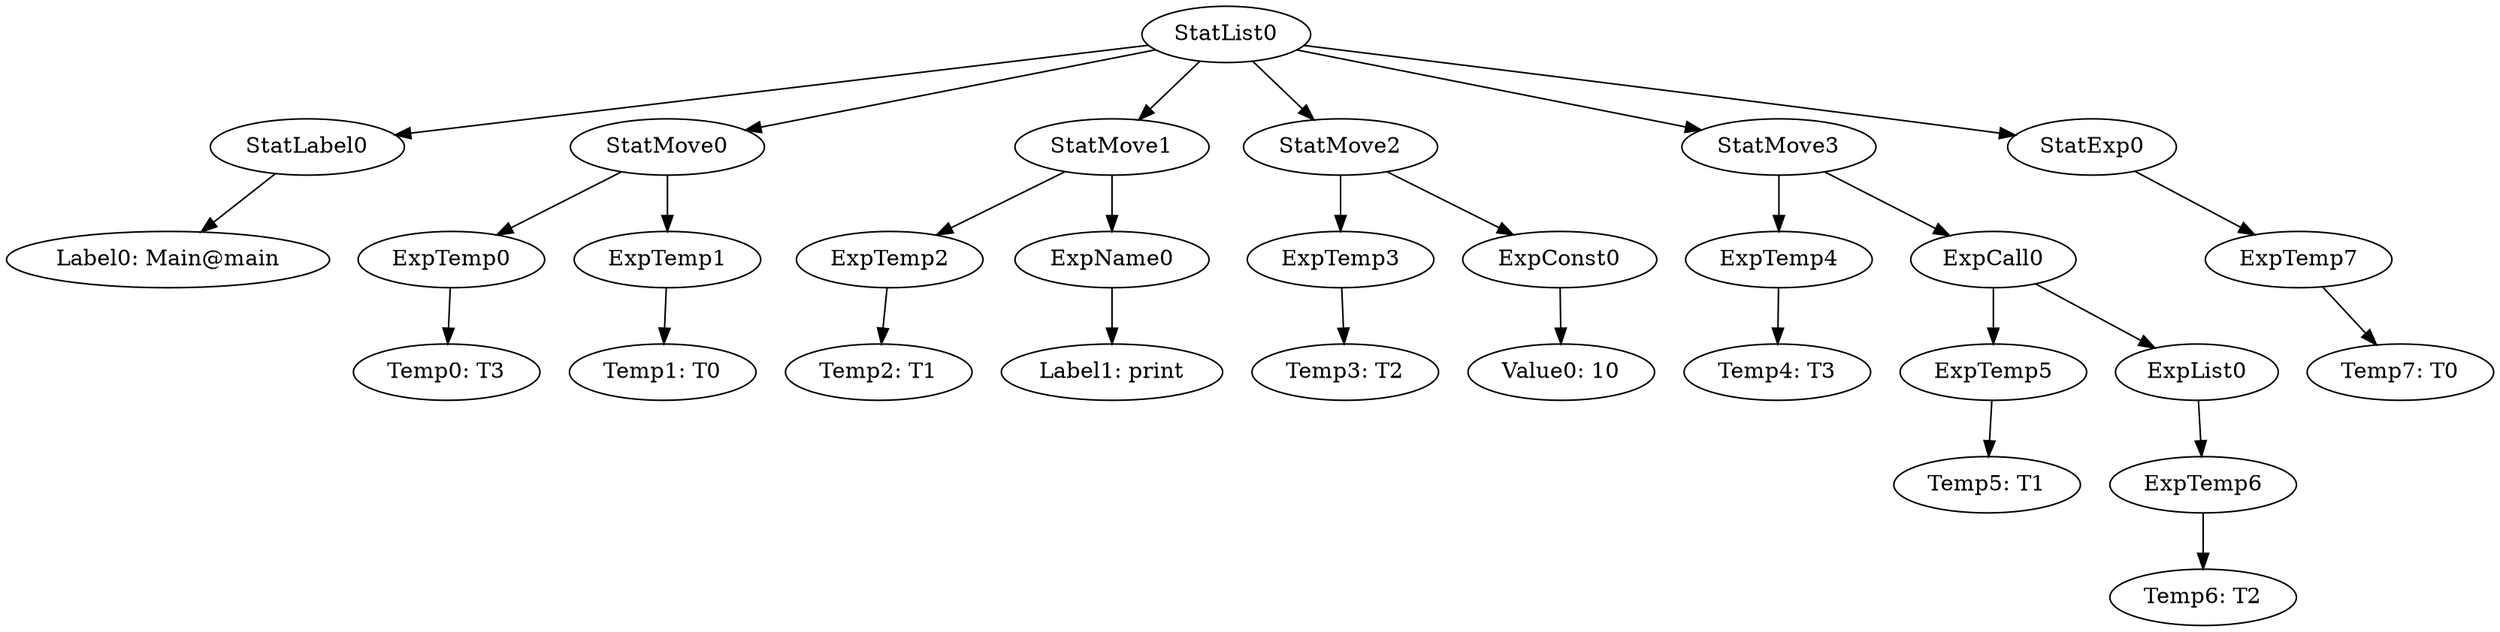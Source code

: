 digraph {
	ordering = out;
	ExpList0 -> ExpTemp6;
	ExpTemp6 -> "Temp6: T2";
	ExpTemp5 -> "Temp5: T1";
	StatMove3 -> ExpTemp4;
	StatMove3 -> ExpCall0;
	ExpCall0 -> ExpTemp5;
	ExpCall0 -> ExpList0;
	ExpTemp4 -> "Temp4: T3";
	ExpConst0 -> "Value0: 10";
	StatMove0 -> ExpTemp0;
	StatMove0 -> ExpTemp1;
	StatExp0 -> ExpTemp7;
	ExpTemp0 -> "Temp0: T3";
	StatList0 -> StatLabel0;
	StatList0 -> StatMove0;
	StatList0 -> StatMove1;
	StatList0 -> StatMove2;
	StatList0 -> StatMove3;
	StatList0 -> StatExp0;
	StatLabel0 -> "Label0: Main@main";
	ExpTemp3 -> "Temp3: T2";
	ExpTemp1 -> "Temp1: T0";
	StatMove1 -> ExpTemp2;
	StatMove1 -> ExpName0;
	ExpTemp2 -> "Temp2: T1";
	StatMove2 -> ExpTemp3;
	StatMove2 -> ExpConst0;
	ExpTemp7 -> "Temp7: T0";
	ExpName0 -> "Label1: print";
}

